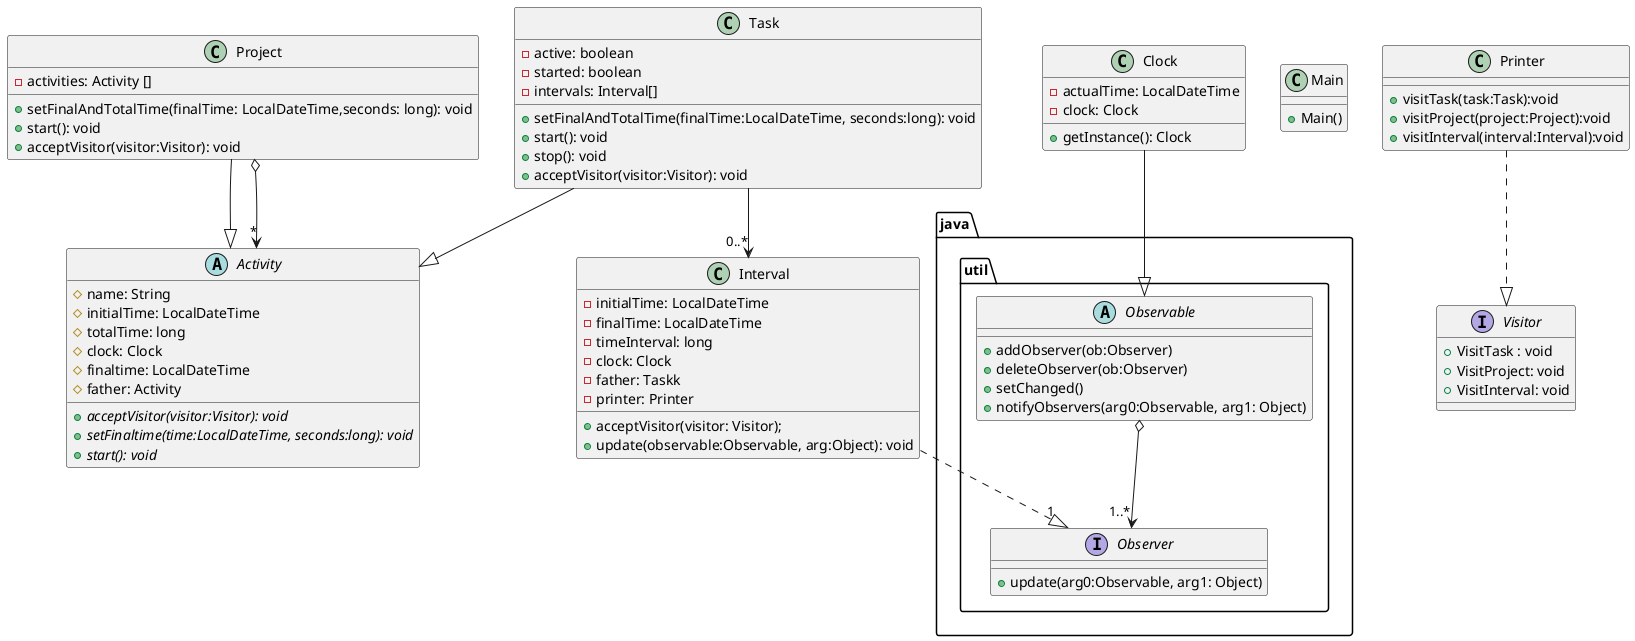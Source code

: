 @startuml
skinparam classAtributeIconSize 0
abstract class Activity{
# name: String
# initialTime: LocalDateTime
# totalTime: long
# clock: Clock
# finaltime: LocalDateTime
# father: Activity
+ {abstract}acceptVisitor(visitor:Visitor): void
+ {abstract}setFinaltime(time:LocalDateTime, seconds:long): void
+ {abstract}start(): void
}

class Project{

- activities: Activity []
+ setFinalAndTotalTime(finalTime: LocalDateTime,seconds: long): void
+ start(): void
+ acceptVisitor(visitor:Visitor): void

}

class Task{
- active: boolean
- started: boolean
- intervals: Interval[]
+ setFinalAndTotalTime(finalTime:LocalDateTime, seconds:long): void
+ start(): void
+ stop(): void
+ acceptVisitor(visitor:Visitor): void

}

class Interval{
- initialTime: LocalDateTime
- finalTime: LocalDateTime
- timeInterval: long
- clock: Clock
- father: Taskk
- printer: Printer

+ acceptVisitor(visitor: Visitor);
+ update(observable:Observable, arg:Object): void
}





class Main{
+ Main()
}


class Printer{
+ visitTask(task:Task):void
+ visitProject(project:Project):void
+ visitInterval(interval:Interval):void
}

class Clock
{
- actualTime: LocalDateTime
- clock: Clock 
+ getInstance(): Clock

}


package java.util <<Folder>>{

abstract class Observable{
+addObserver(ob:Observer)
+deleteObserver(ob:Observer)
+setChanged()
+notifyObservers(arg0:Observable, arg1: Object)
}
interface Observer{
+ update(arg0:Observable, arg1: Object)
}


}

interface Visitor{
+ VisitTask : void
+ VisitProject: void
+ VisitInterval: void

}

Task --|> Activity
Project --|> Activity
Project o--> "*" Activity
Observable o--> "1..*" Observer

Clock --|> Observable 
Task -->"0..*" Interval
Interval ..|> "1" Observer

Printer ..|> Visitor
@enduml

